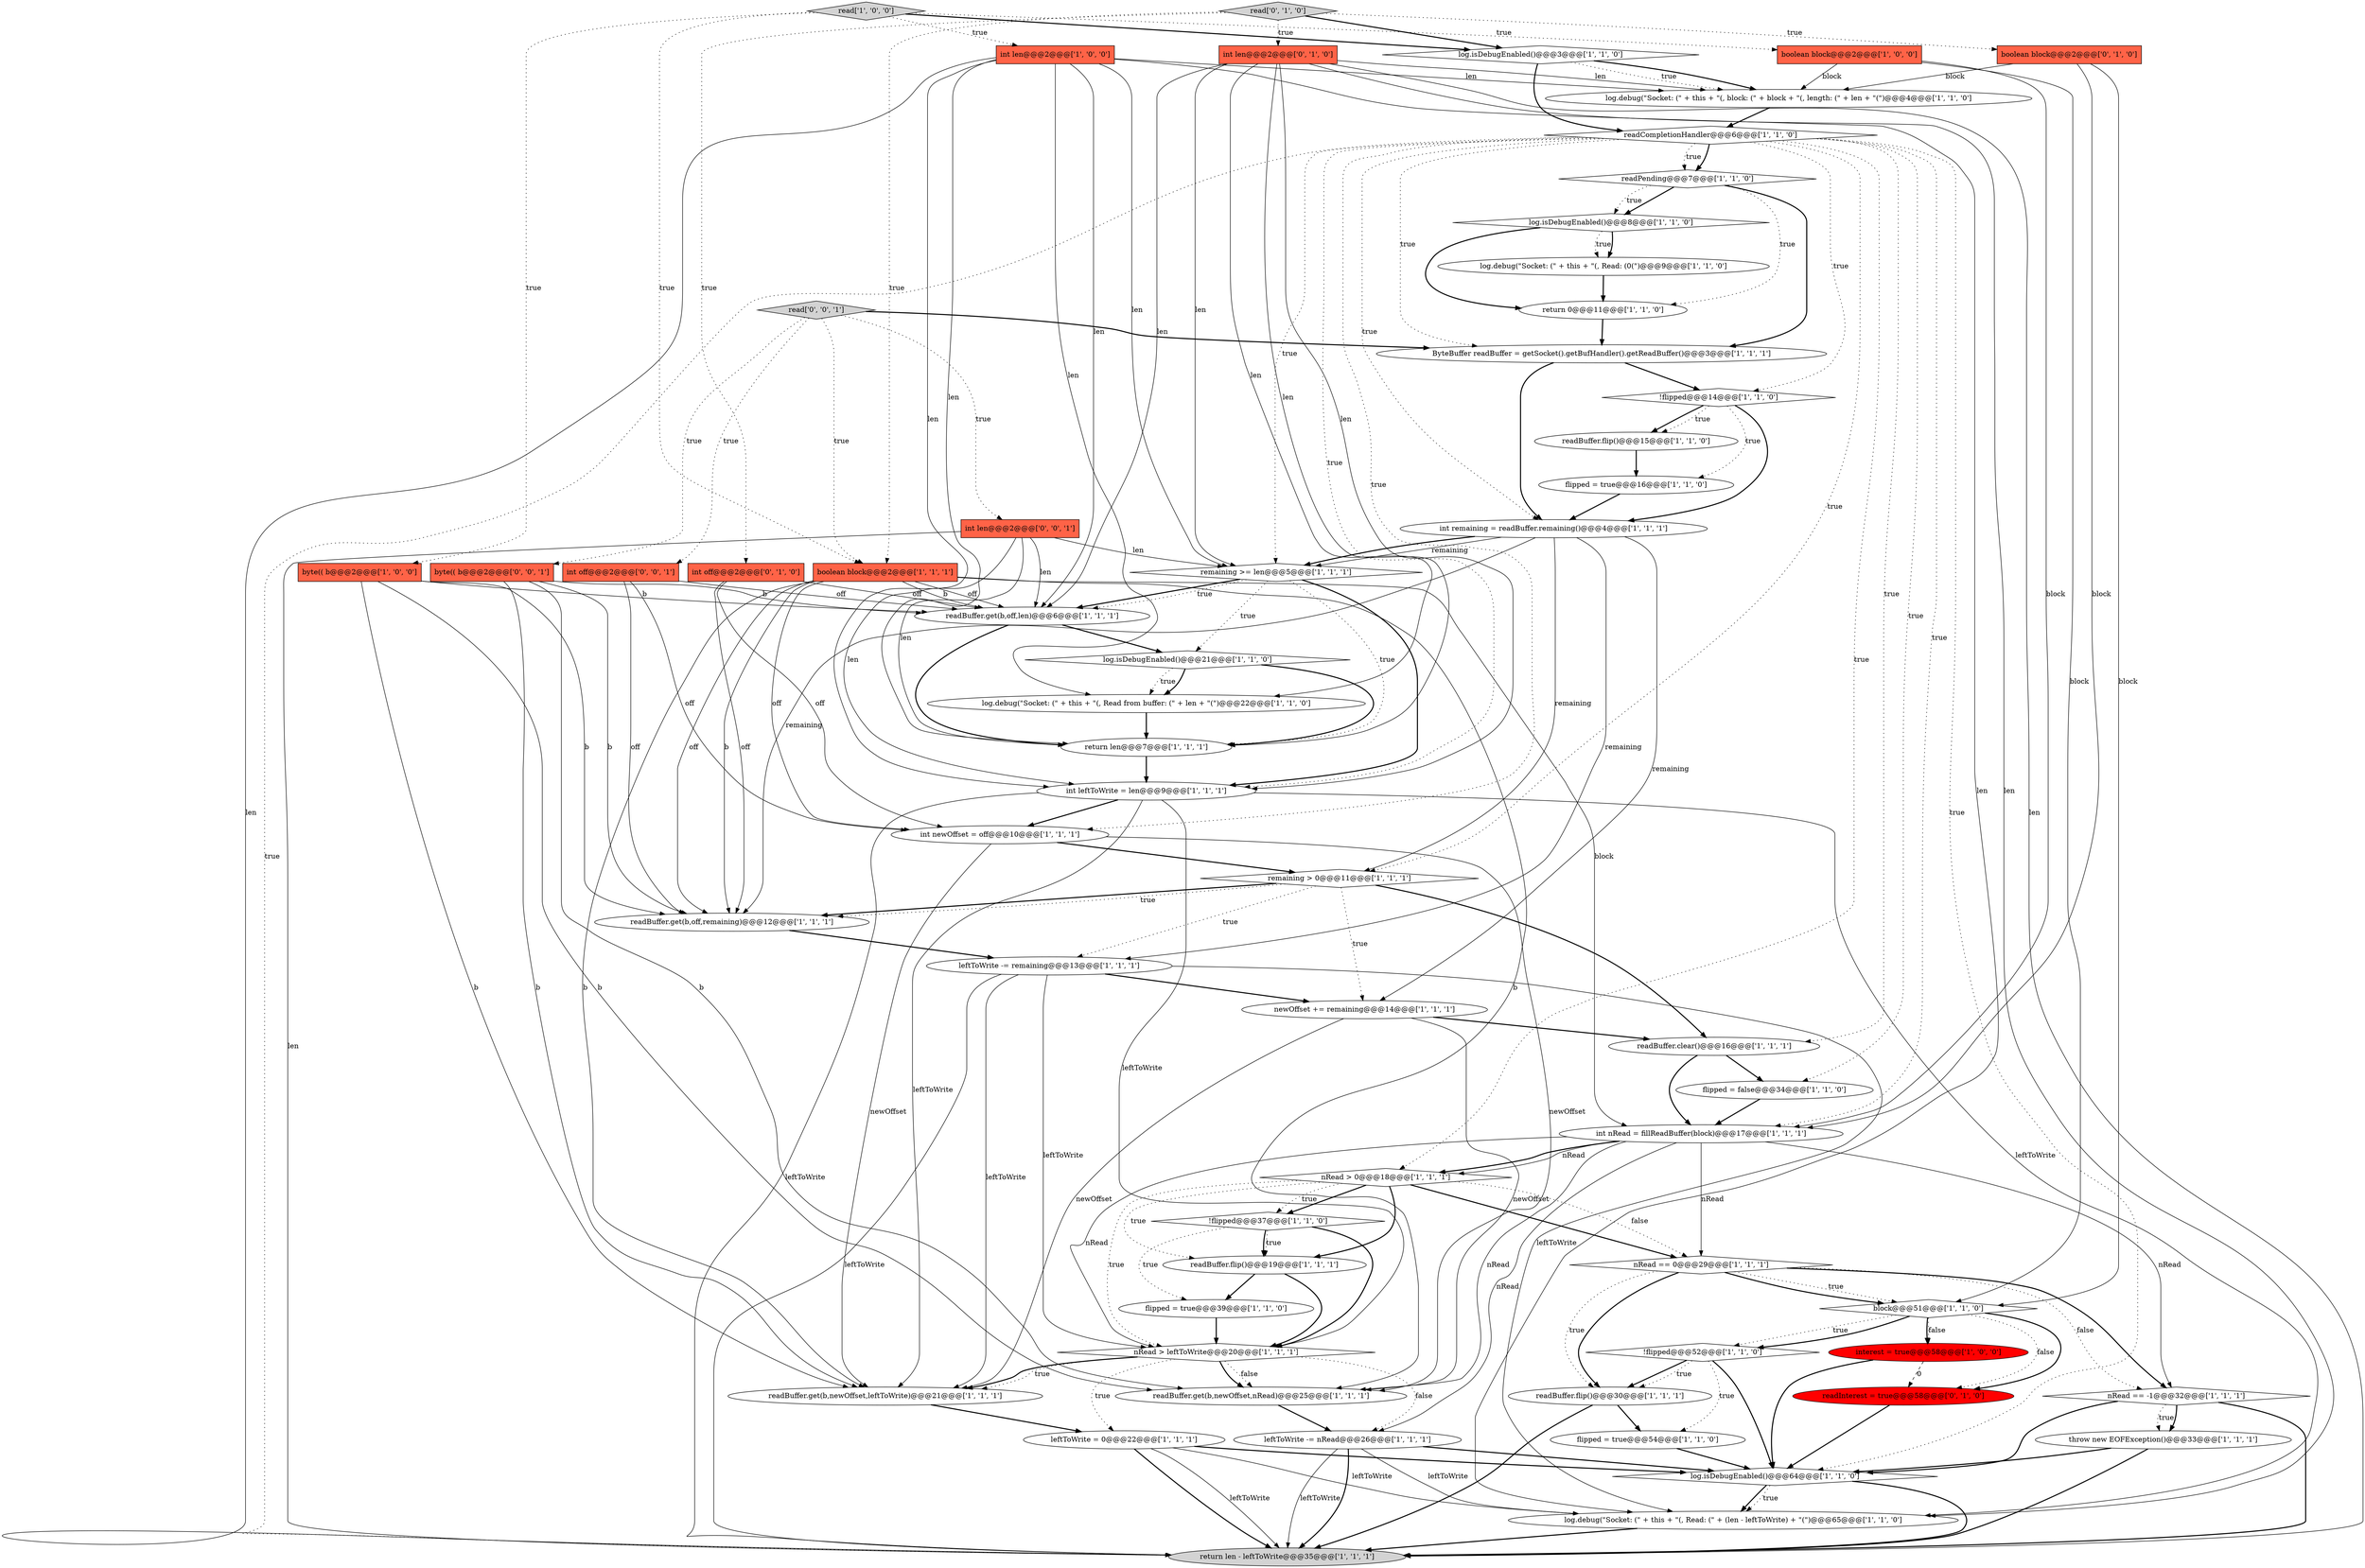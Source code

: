 digraph {
7 [style = filled, label = "leftToWrite -= nRead@@@26@@@['1', '1', '1']", fillcolor = white, shape = ellipse image = "AAA0AAABBB1BBB"];
47 [style = filled, label = "read['1', '0', '0']", fillcolor = lightgray, shape = diamond image = "AAA0AAABBB1BBB"];
9 [style = filled, label = "int leftToWrite = len@@@9@@@['1', '1', '1']", fillcolor = white, shape = ellipse image = "AAA0AAABBB1BBB"];
52 [style = filled, label = "readInterest = true@@@58@@@['0', '1', '0']", fillcolor = red, shape = ellipse image = "AAA1AAABBB2BBB"];
37 [style = filled, label = "remaining >= len@@@5@@@['1', '1', '1']", fillcolor = white, shape = diamond image = "AAA0AAABBB1BBB"];
46 [style = filled, label = "nRead > 0@@@18@@@['1', '1', '1']", fillcolor = white, shape = diamond image = "AAA0AAABBB1BBB"];
30 [style = filled, label = "readBuffer.flip()@@@15@@@['1', '1', '0']", fillcolor = white, shape = ellipse image = "AAA0AAABBB1BBB"];
34 [style = filled, label = "!flipped@@@37@@@['1', '1', '0']", fillcolor = white, shape = diamond image = "AAA0AAABBB1BBB"];
0 [style = filled, label = "readBuffer.get(b,off,remaining)@@@12@@@['1', '1', '1']", fillcolor = white, shape = ellipse image = "AAA0AAABBB1BBB"];
12 [style = filled, label = "flipped = true@@@39@@@['1', '1', '0']", fillcolor = white, shape = ellipse image = "AAA0AAABBB1BBB"];
3 [style = filled, label = "!flipped@@@52@@@['1', '1', '0']", fillcolor = white, shape = diamond image = "AAA0AAABBB1BBB"];
6 [style = filled, label = "log.debug(\"Socket: (\" + this + \"(, Read: (\" + (len - leftToWrite) + \"(\")@@@65@@@['1', '1', '0']", fillcolor = white, shape = ellipse image = "AAA0AAABBB1BBB"];
43 [style = filled, label = "return 0@@@11@@@['1', '1', '0']", fillcolor = white, shape = ellipse image = "AAA0AAABBB1BBB"];
51 [style = filled, label = "boolean block@@@2@@@['0', '1', '0']", fillcolor = tomato, shape = box image = "AAA0AAABBB2BBB"];
36 [style = filled, label = "log.isDebugEnabled()@@@8@@@['1', '1', '0']", fillcolor = white, shape = diamond image = "AAA0AAABBB1BBB"];
1 [style = filled, label = "boolean block@@@2@@@['1', '0', '0']", fillcolor = tomato, shape = box image = "AAA0AAABBB1BBB"];
16 [style = filled, label = "log.debug(\"Socket: (\" + this + \"(, Read: (0(\")@@@9@@@['1', '1', '0']", fillcolor = white, shape = ellipse image = "AAA0AAABBB1BBB"];
22 [style = filled, label = "readBuffer.get(b,off,len)@@@6@@@['1', '1', '1']", fillcolor = white, shape = ellipse image = "AAA0AAABBB1BBB"];
32 [style = filled, label = "log.debug(\"Socket: (\" + this + \"(, block: (\" + block + \"(, length: (\" + len + \"(\")@@@4@@@['1', '1', '0']", fillcolor = white, shape = ellipse image = "AAA0AAABBB1BBB"];
45 [style = filled, label = "readPending@@@7@@@['1', '1', '0']", fillcolor = white, shape = diamond image = "AAA0AAABBB1BBB"];
5 [style = filled, label = "int len@@@2@@@['1', '0', '0']", fillcolor = tomato, shape = box image = "AAA0AAABBB1BBB"];
27 [style = filled, label = "boolean block@@@2@@@['1', '1', '1']", fillcolor = tomato, shape = box image = "AAA0AAABBB1BBB"];
57 [style = filled, label = "byte(( b@@@2@@@['0', '0', '1']", fillcolor = tomato, shape = box image = "AAA0AAABBB3BBB"];
59 [style = filled, label = "read['0', '0', '1']", fillcolor = lightgray, shape = diamond image = "AAA0AAABBB3BBB"];
26 [style = filled, label = "nRead > leftToWrite@@@20@@@['1', '1', '1']", fillcolor = white, shape = diamond image = "AAA0AAABBB1BBB"];
18 [style = filled, label = "byte(( b@@@2@@@['1', '0', '0']", fillcolor = tomato, shape = box image = "AAA0AAABBB1BBB"];
25 [style = filled, label = "remaining > 0@@@11@@@['1', '1', '1']", fillcolor = white, shape = diamond image = "AAA0AAABBB1BBB"];
10 [style = filled, label = "int remaining = readBuffer.remaining()@@@4@@@['1', '1', '1']", fillcolor = white, shape = ellipse image = "AAA0AAABBB1BBB"];
48 [style = filled, label = "throw new EOFException()@@@33@@@['1', '1', '1']", fillcolor = white, shape = ellipse image = "AAA0AAABBB1BBB"];
54 [style = filled, label = "read['0', '1', '0']", fillcolor = lightgray, shape = diamond image = "AAA0AAABBB2BBB"];
40 [style = filled, label = "log.isDebugEnabled()@@@64@@@['1', '1', '0']", fillcolor = white, shape = diamond image = "AAA0AAABBB1BBB"];
13 [style = filled, label = "flipped = false@@@34@@@['1', '1', '0']", fillcolor = white, shape = ellipse image = "AAA0AAABBB1BBB"];
53 [style = filled, label = "int len@@@2@@@['0', '1', '0']", fillcolor = tomato, shape = box image = "AAA0AAABBB2BBB"];
33 [style = filled, label = "return len@@@7@@@['1', '1', '1']", fillcolor = white, shape = ellipse image = "AAA0AAABBB1BBB"];
4 [style = filled, label = "flipped = true@@@54@@@['1', '1', '0']", fillcolor = white, shape = ellipse image = "AAA0AAABBB1BBB"];
49 [style = filled, label = "readBuffer.clear()@@@16@@@['1', '1', '1']", fillcolor = white, shape = ellipse image = "AAA0AAABBB1BBB"];
14 [style = filled, label = "int newOffset = off@@@10@@@['1', '1', '1']", fillcolor = white, shape = ellipse image = "AAA0AAABBB1BBB"];
56 [style = filled, label = "int off@@@2@@@['0', '0', '1']", fillcolor = tomato, shape = box image = "AAA0AAABBB3BBB"];
23 [style = filled, label = "flipped = true@@@16@@@['1', '1', '0']", fillcolor = white, shape = ellipse image = "AAA0AAABBB1BBB"];
17 [style = filled, label = "log.debug(\"Socket: (\" + this + \"(, Read from buffer: (\" + len + \"(\")@@@22@@@['1', '1', '0']", fillcolor = white, shape = ellipse image = "AAA0AAABBB1BBB"];
24 [style = filled, label = "readBuffer.flip()@@@19@@@['1', '1', '1']", fillcolor = white, shape = ellipse image = "AAA0AAABBB1BBB"];
8 [style = filled, label = "log.isDebugEnabled()@@@3@@@['1', '1', '0']", fillcolor = white, shape = diamond image = "AAA0AAABBB1BBB"];
31 [style = filled, label = "block@@@51@@@['1', '1', '0']", fillcolor = white, shape = diamond image = "AAA0AAABBB1BBB"];
28 [style = filled, label = "!flipped@@@14@@@['1', '1', '0']", fillcolor = white, shape = diamond image = "AAA0AAABBB1BBB"];
2 [style = filled, label = "ByteBuffer readBuffer = getSocket().getBufHandler().getReadBuffer()@@@3@@@['1', '1', '1']", fillcolor = white, shape = ellipse image = "AAA0AAABBB1BBB"];
21 [style = filled, label = "leftToWrite -= remaining@@@13@@@['1', '1', '1']", fillcolor = white, shape = ellipse image = "AAA0AAABBB1BBB"];
39 [style = filled, label = "nRead == -1@@@32@@@['1', '1', '1']", fillcolor = white, shape = diamond image = "AAA0AAABBB1BBB"];
35 [style = filled, label = "interest = true@@@58@@@['1', '0', '0']", fillcolor = red, shape = ellipse image = "AAA1AAABBB1BBB"];
41 [style = filled, label = "newOffset += remaining@@@14@@@['1', '1', '1']", fillcolor = white, shape = ellipse image = "AAA0AAABBB1BBB"];
44 [style = filled, label = "nRead == 0@@@29@@@['1', '1', '1']", fillcolor = white, shape = diamond image = "AAA0AAABBB1BBB"];
15 [style = filled, label = "readBuffer.get(b,newOffset,leftToWrite)@@@21@@@['1', '1', '1']", fillcolor = white, shape = ellipse image = "AAA0AAABBB1BBB"];
58 [style = filled, label = "int len@@@2@@@['0', '0', '1']", fillcolor = tomato, shape = box image = "AAA0AAABBB3BBB"];
42 [style = filled, label = "int nRead = fillReadBuffer(block)@@@17@@@['1', '1', '1']", fillcolor = white, shape = ellipse image = "AAA0AAABBB1BBB"];
38 [style = filled, label = "leftToWrite = 0@@@22@@@['1', '1', '1']", fillcolor = white, shape = ellipse image = "AAA0AAABBB1BBB"];
29 [style = filled, label = "return len - leftToWrite@@@35@@@['1', '1', '1']", fillcolor = lightgray, shape = ellipse image = "AAA0AAABBB1BBB"];
11 [style = filled, label = "readCompletionHandler@@@6@@@['1', '1', '0']", fillcolor = white, shape = diamond image = "AAA0AAABBB1BBB"];
55 [style = filled, label = "int off@@@2@@@['0', '1', '0']", fillcolor = tomato, shape = box image = "AAA0AAABBB2BBB"];
19 [style = filled, label = "log.isDebugEnabled()@@@21@@@['1', '1', '0']", fillcolor = white, shape = diamond image = "AAA0AAABBB1BBB"];
50 [style = filled, label = "readBuffer.flip()@@@30@@@['1', '1', '1']", fillcolor = white, shape = ellipse image = "AAA0AAABBB1BBB"];
20 [style = filled, label = "readBuffer.get(b,newOffset,nRead)@@@25@@@['1', '1', '1']", fillcolor = white, shape = ellipse image = "AAA0AAABBB1BBB"];
25->49 [style = bold, label=""];
5->6 [style = solid, label="len"];
27->42 [style = solid, label="block"];
34->12 [style = dotted, label="true"];
36->16 [style = dotted, label="true"];
9->15 [style = solid, label="leftToWrite"];
14->25 [style = bold, label=""];
46->34 [style = bold, label=""];
40->6 [style = bold, label=""];
5->9 [style = solid, label="len"];
57->22 [style = solid, label="b"];
27->20 [style = solid, label="b"];
27->14 [style = solid, label="off"];
48->29 [style = bold, label=""];
10->37 [style = solid, label="remaining"];
53->37 [style = solid, label="len"];
31->35 [style = dotted, label="false"];
53->29 [style = solid, label="len"];
26->7 [style = dotted, label="false"];
5->17 [style = solid, label="len"];
11->40 [style = dotted, label="true"];
46->24 [style = dotted, label="true"];
5->37 [style = solid, label="len"];
42->26 [style = solid, label="nRead"];
6->29 [style = bold, label=""];
37->9 [style = bold, label=""];
28->30 [style = dotted, label="true"];
54->51 [style = dotted, label="true"];
55->22 [style = solid, label="off"];
53->33 [style = solid, label="len"];
11->2 [style = dotted, label="true"];
34->24 [style = bold, label=""];
27->0 [style = solid, label="b"];
31->35 [style = bold, label=""];
34->26 [style = bold, label=""];
57->0 [style = solid, label="b"];
47->1 [style = dotted, label="true"];
56->14 [style = solid, label="off"];
49->13 [style = bold, label=""];
9->29 [style = solid, label="leftToWrite"];
26->15 [style = bold, label=""];
7->29 [style = solid, label="leftToWrite"];
9->14 [style = bold, label=""];
10->0 [style = solid, label="remaining"];
1->42 [style = solid, label="block"];
11->28 [style = dotted, label="true"];
16->43 [style = bold, label=""];
53->9 [style = solid, label="len"];
31->3 [style = dotted, label="true"];
5->32 [style = solid, label="len"];
32->11 [style = bold, label=""];
8->11 [style = bold, label=""];
2->28 [style = bold, label=""];
45->43 [style = dotted, label="true"];
25->21 [style = dotted, label="true"];
39->29 [style = bold, label=""];
11->46 [style = dotted, label="true"];
9->26 [style = solid, label="leftToWrite"];
7->29 [style = bold, label=""];
10->25 [style = solid, label="remaining"];
50->29 [style = bold, label=""];
15->38 [style = bold, label=""];
22->33 [style = bold, label=""];
11->37 [style = dotted, label="true"];
10->21 [style = solid, label="remaining"];
42->46 [style = bold, label=""];
28->30 [style = bold, label=""];
19->17 [style = dotted, label="true"];
11->10 [style = dotted, label="true"];
14->15 [style = solid, label="newOffset"];
21->6 [style = solid, label="leftToWrite"];
46->24 [style = bold, label=""];
47->5 [style = dotted, label="true"];
11->14 [style = dotted, label="true"];
21->41 [style = bold, label=""];
40->6 [style = dotted, label="true"];
37->19 [style = dotted, label="true"];
44->50 [style = bold, label=""];
41->49 [style = bold, label=""];
0->21 [style = bold, label=""];
11->13 [style = dotted, label="true"];
9->6 [style = solid, label="leftToWrite"];
7->6 [style = solid, label="leftToWrite"];
54->53 [style = dotted, label="true"];
1->31 [style = solid, label="block"];
56->0 [style = solid, label="off"];
18->0 [style = solid, label="b"];
54->27 [style = dotted, label="true"];
58->37 [style = solid, label="len"];
21->26 [style = solid, label="leftToWrite"];
35->40 [style = bold, label=""];
18->15 [style = solid, label="b"];
44->50 [style = dotted, label="true"];
31->52 [style = dotted, label="false"];
27->15 [style = solid, label="b"];
55->14 [style = solid, label="off"];
35->52 [style = dashed, label="0"];
23->10 [style = bold, label=""];
36->16 [style = bold, label=""];
28->23 [style = dotted, label="true"];
44->31 [style = dotted, label="true"];
20->7 [style = bold, label=""];
31->3 [style = bold, label=""];
5->29 [style = solid, label="len"];
21->29 [style = solid, label="leftToWrite"];
10->41 [style = solid, label="remaining"];
53->17 [style = solid, label="len"];
26->20 [style = bold, label=""];
40->29 [style = bold, label=""];
36->43 [style = bold, label=""];
19->33 [style = bold, label=""];
25->0 [style = bold, label=""];
46->44 [style = bold, label=""];
26->20 [style = dotted, label="false"];
24->12 [style = bold, label=""];
34->24 [style = dotted, label="true"];
13->42 [style = bold, label=""];
22->19 [style = bold, label=""];
44->39 [style = dotted, label="false"];
31->52 [style = bold, label=""];
11->29 [style = dotted, label="true"];
45->36 [style = bold, label=""];
42->7 [style = solid, label="nRead"];
41->20 [style = solid, label="newOffset"];
14->20 [style = solid, label="newOffset"];
50->4 [style = bold, label=""];
11->9 [style = dotted, label="true"];
43->2 [style = bold, label=""];
27->22 [style = solid, label="off"];
19->17 [style = bold, label=""];
58->22 [style = solid, label="len"];
45->2 [style = bold, label=""];
2->10 [style = bold, label=""];
46->44 [style = dotted, label="false"];
11->49 [style = dotted, label="true"];
56->22 [style = solid, label="off"];
51->42 [style = solid, label="block"];
59->27 [style = dotted, label="true"];
54->8 [style = bold, label=""];
37->22 [style = bold, label=""];
24->26 [style = bold, label=""];
26->38 [style = dotted, label="true"];
5->22 [style = solid, label="len"];
42->46 [style = solid, label="nRead"];
38->29 [style = solid, label="leftToWrite"];
39->48 [style = dotted, label="true"];
52->40 [style = bold, label=""];
39->40 [style = bold, label=""];
37->22 [style = dotted, label="true"];
26->15 [style = dotted, label="true"];
47->18 [style = dotted, label="true"];
59->58 [style = dotted, label="true"];
38->6 [style = solid, label="leftToWrite"];
38->40 [style = bold, label=""];
7->40 [style = bold, label=""];
44->31 [style = bold, label=""];
1->32 [style = solid, label="block"];
57->15 [style = solid, label="b"];
51->31 [style = solid, label="block"];
53->22 [style = solid, label="len"];
10->37 [style = bold, label=""];
3->50 [style = bold, label=""];
4->40 [style = bold, label=""];
49->42 [style = bold, label=""];
27->0 [style = solid, label="off"];
37->33 [style = dotted, label="true"];
39->48 [style = bold, label=""];
41->15 [style = solid, label="newOffset"];
3->50 [style = dotted, label="true"];
28->10 [style = bold, label=""];
8->32 [style = bold, label=""];
47->8 [style = bold, label=""];
3->40 [style = bold, label=""];
42->20 [style = solid, label="nRead"];
38->29 [style = bold, label=""];
30->23 [style = bold, label=""];
11->45 [style = bold, label=""];
3->4 [style = dotted, label="true"];
25->0 [style = dotted, label="true"];
17->33 [style = bold, label=""];
11->45 [style = dotted, label="true"];
47->27 [style = dotted, label="true"];
12->26 [style = bold, label=""];
25->41 [style = dotted, label="true"];
8->32 [style = dotted, label="true"];
33->9 [style = bold, label=""];
44->39 [style = bold, label=""];
58->33 [style = solid, label="len"];
11->42 [style = dotted, label="true"];
48->40 [style = bold, label=""];
18->22 [style = solid, label="b"];
21->15 [style = solid, label="leftToWrite"];
42->44 [style = solid, label="nRead"];
46->26 [style = dotted, label="true"];
42->39 [style = solid, label="nRead"];
58->9 [style = solid, label="len"];
46->34 [style = dotted, label="true"];
57->20 [style = solid, label="b"];
5->33 [style = solid, label="len"];
11->25 [style = dotted, label="true"];
59->56 [style = dotted, label="true"];
55->0 [style = solid, label="off"];
53->32 [style = solid, label="len"];
45->36 [style = dotted, label="true"];
59->2 [style = bold, label=""];
59->57 [style = dotted, label="true"];
54->55 [style = dotted, label="true"];
51->32 [style = solid, label="block"];
27->22 [style = solid, label="b"];
18->20 [style = solid, label="b"];
58->29 [style = solid, label="len"];
53->6 [style = solid, label="len"];
}
